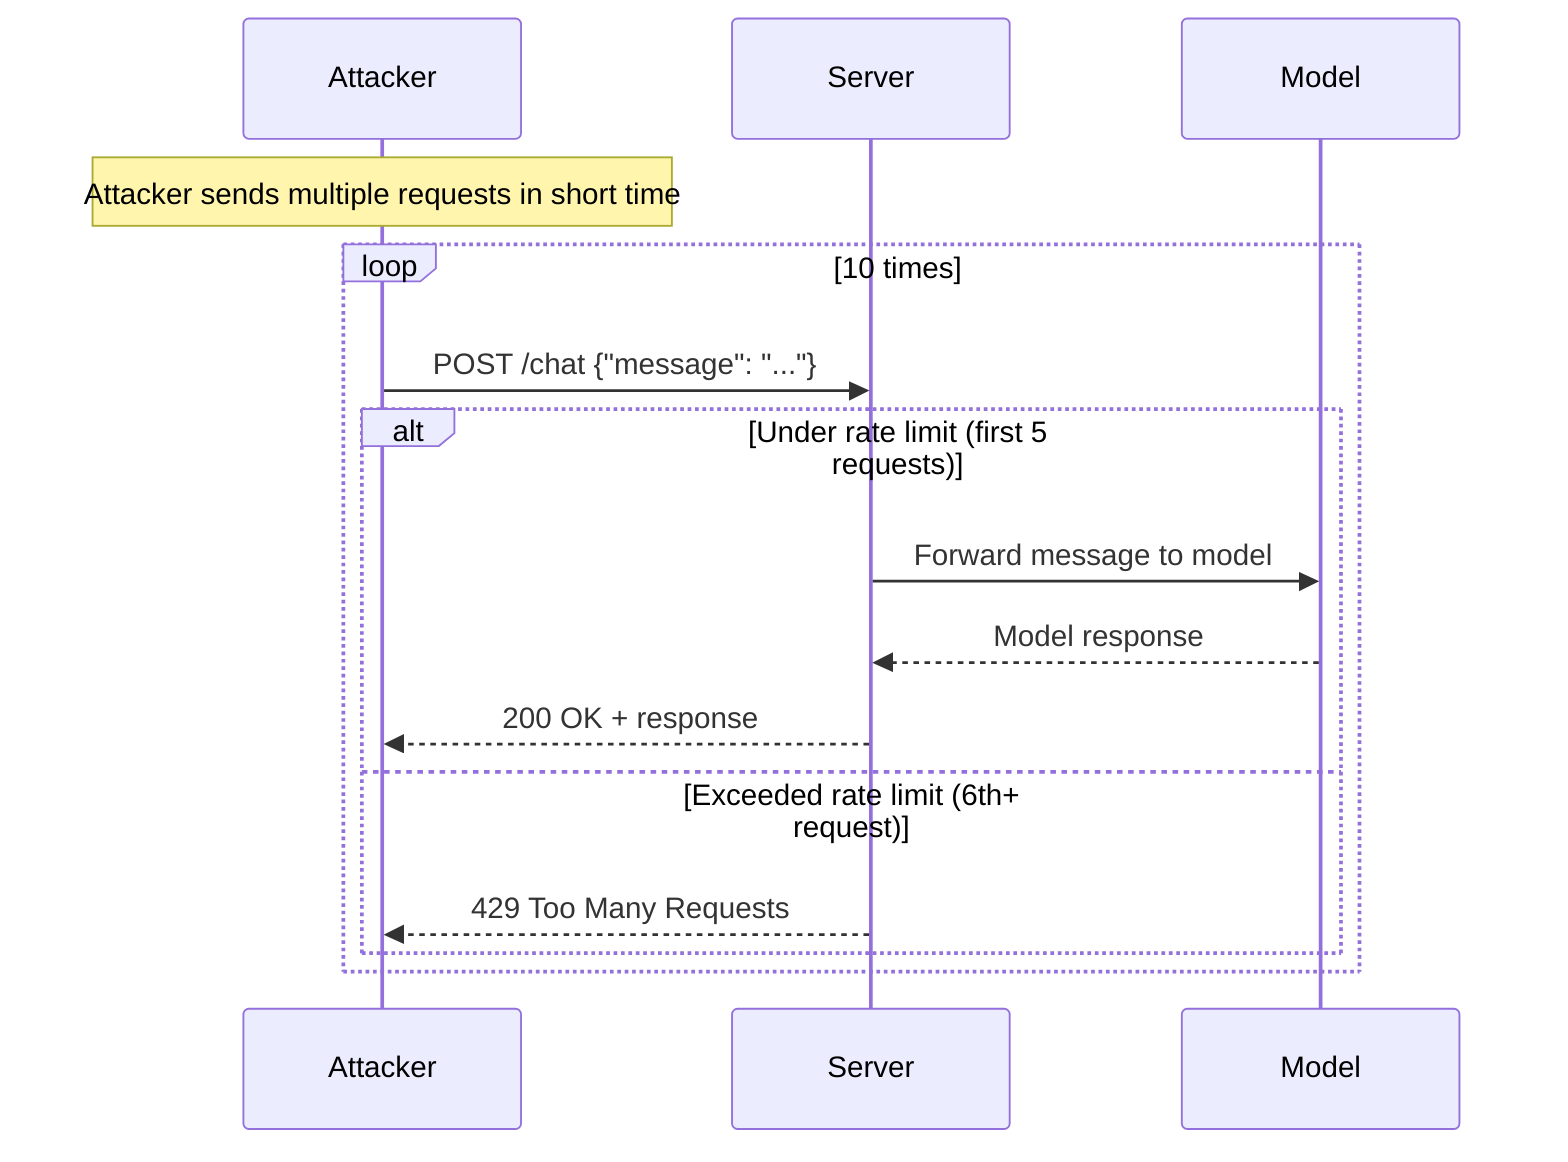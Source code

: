 sequenceDiagram
    participant Attacker
    participant Server as Server
    participant Model as Model

    Note over Attacker: Attacker sends multiple requests in short time
    loop 10 times
        Attacker->>Server: POST /chat {"message": "..."}
        alt Under rate limit (first 5 requests)
            Server->>Model: Forward message to model
            Model-->>Server: Model response
            Server-->>Attacker: 200 OK + response
        else Exceeded rate limit (6th+ request)
            Server-->>Attacker: 429 Too Many Requests
        end
    end